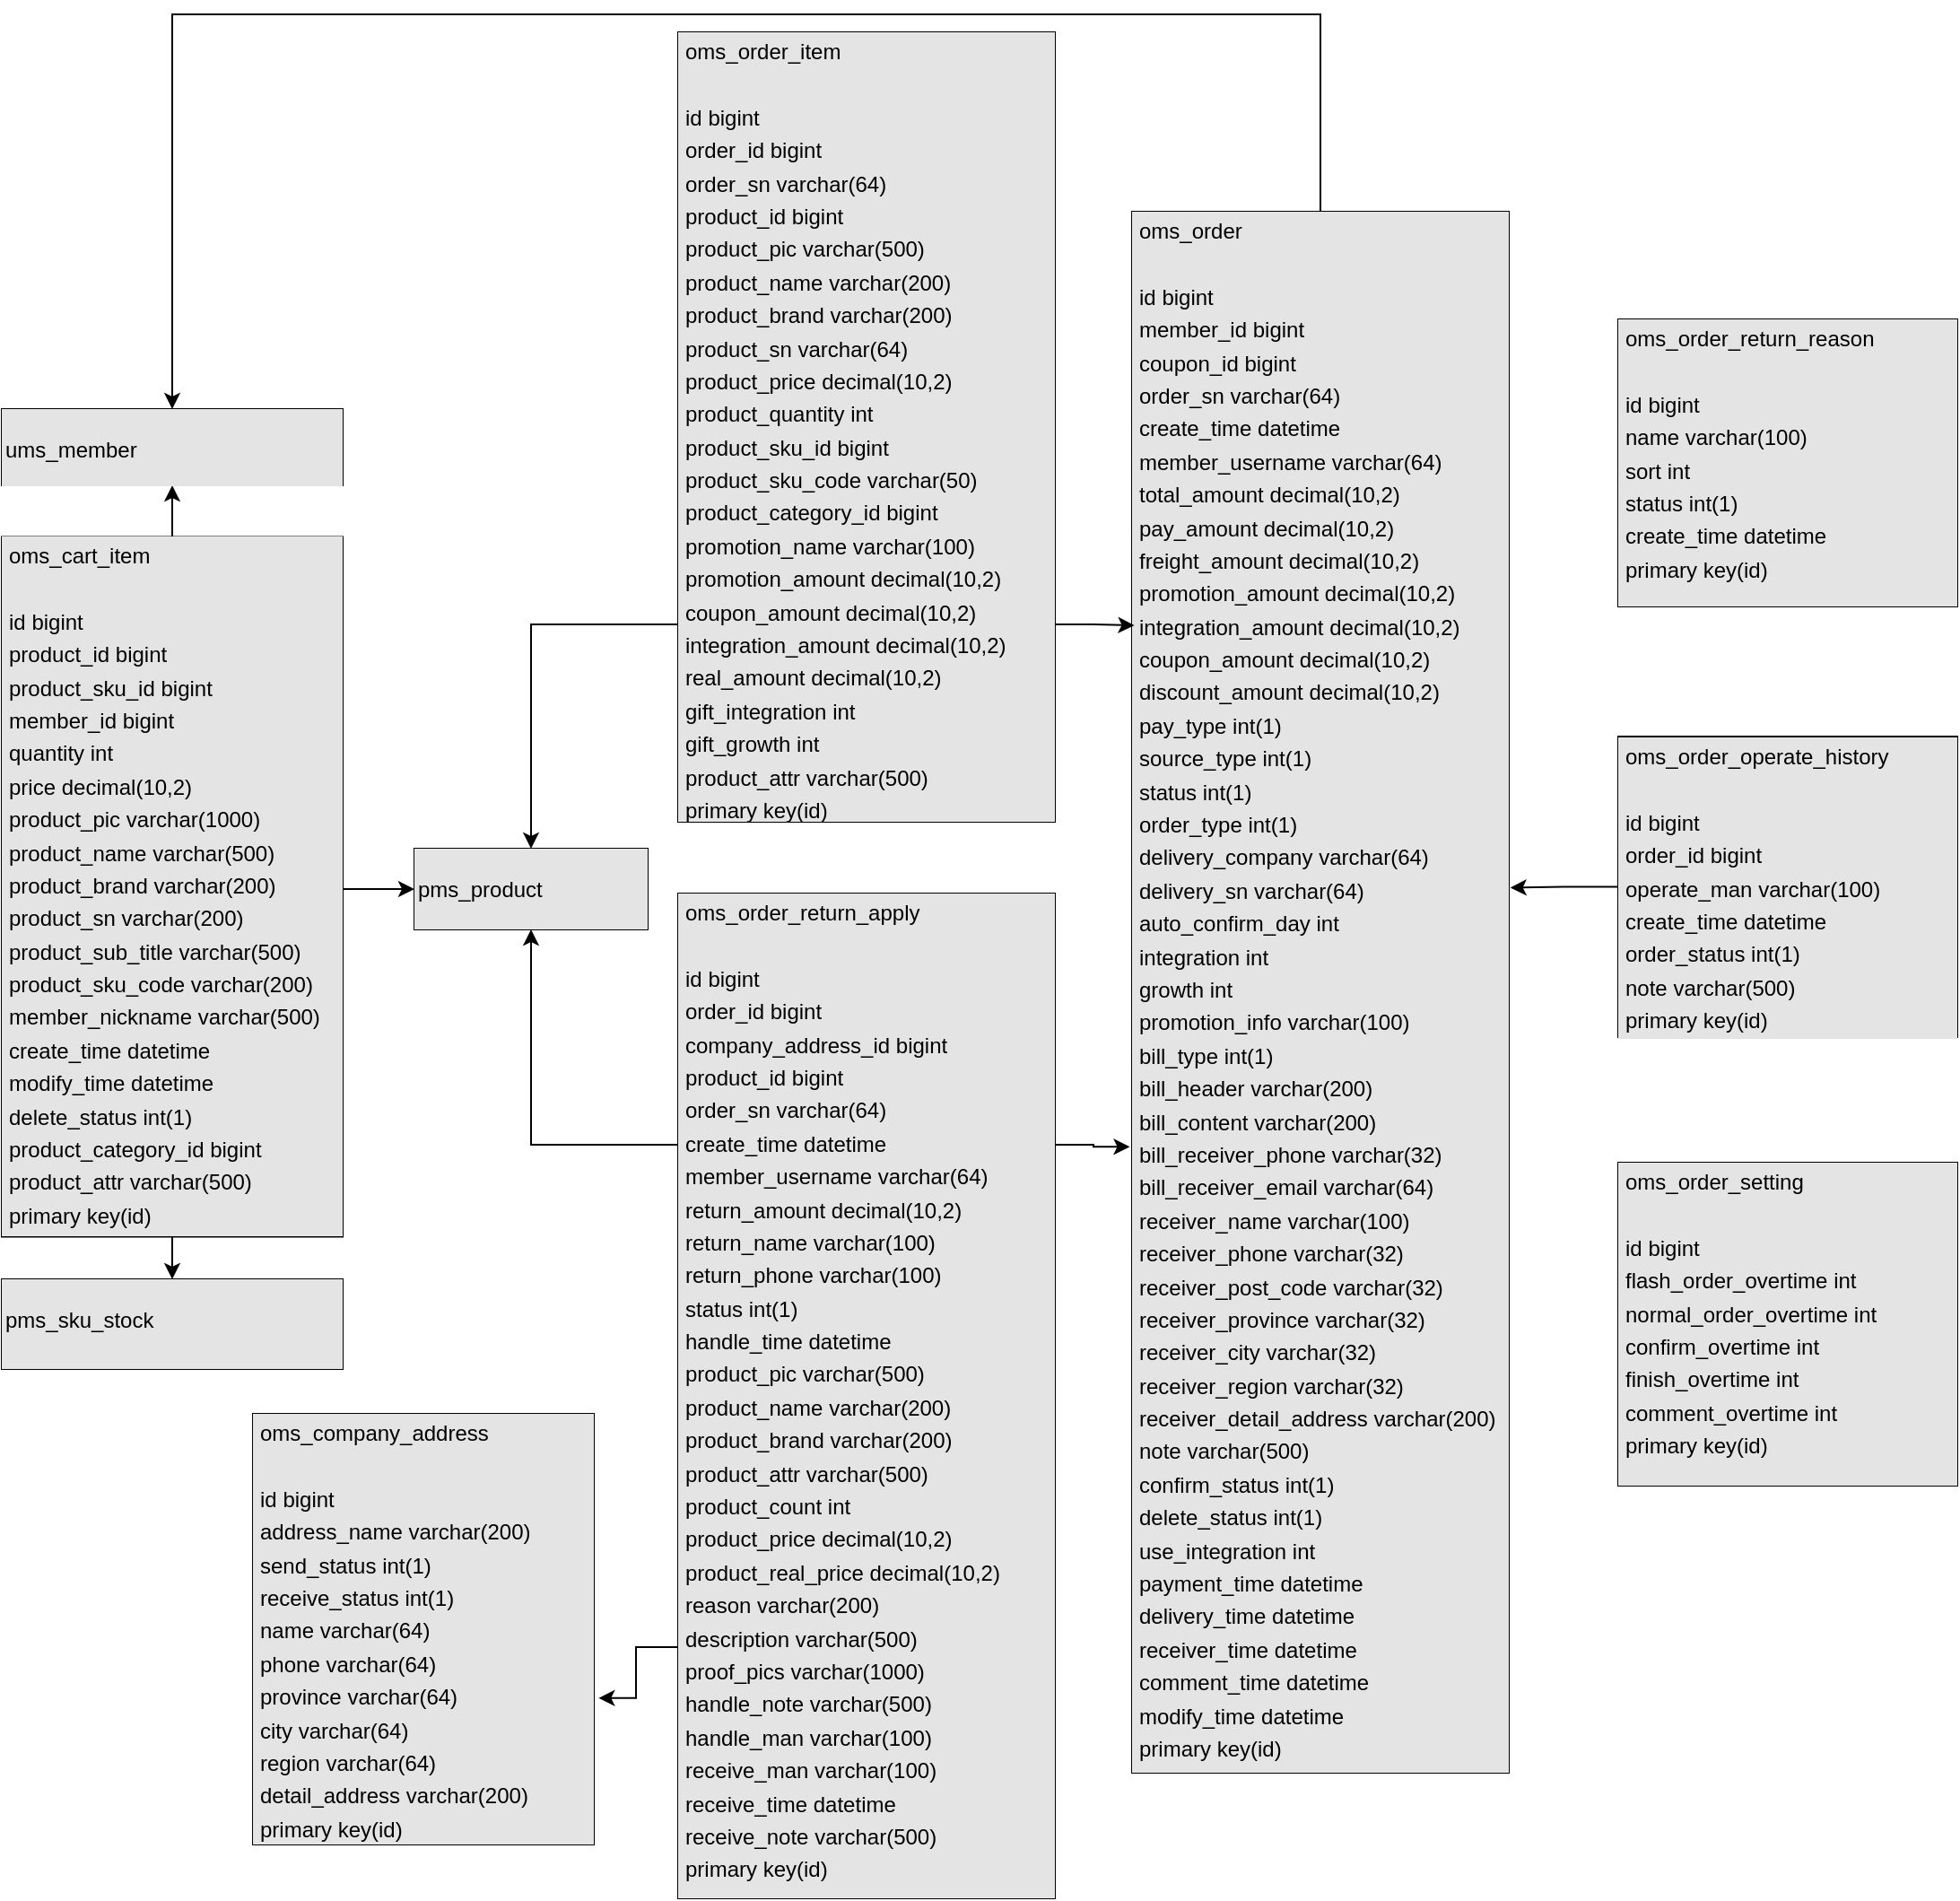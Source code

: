 <mxfile version="15.4.0" type="device"><diagram id="gaLxrTp8sJLFR4ydJL2E" name="第 1 页"><mxGraphModel dx="1463" dy="846" grid="1" gridSize="10" guides="1" tooltips="1" connect="1" arrows="1" fold="1" page="1" pageScale="1" pageWidth="827" pageHeight="1169" math="0" shadow="0"><root><mxCell id="0"/><mxCell id="1" parent="0"/><mxCell id="JPGRYX3tQ99mk7VbPJXz-5" style="edgeStyle=orthogonalEdgeStyle;rounded=0;orthogonalLoop=1;jettySize=auto;html=1;exitX=0.5;exitY=0;exitDx=0;exitDy=0;entryX=0.5;entryY=0;entryDx=0;entryDy=0;" parent="1" source="hZuwYOfsQiJnu_K6yQPc-1" target="hZuwYOfsQiJnu_K6yQPc-22" edge="1"><mxGeometry relative="1" as="geometry"><Array as="points"><mxPoint x="975" y="60"/><mxPoint x="335" y="60"/></Array></mxGeometry></mxCell><mxCell id="hZuwYOfsQiJnu_K6yQPc-1" value="&lt;div style=&quot;box-sizing: border-box ; width: 100% ; background: #e4e4e4 ; padding: 2px&quot;&gt;&lt;div style=&quot;box-sizing: border-box ; width: 100% ; padding: 2px&quot;&gt;oms_order&lt;/div&gt;&lt;div style=&quot;box-sizing: border-box ; width: 100% ; padding: 2px&quot;&gt;&lt;br&gt;&lt;/div&gt;&lt;div style=&quot;box-sizing: border-box ; width: 100% ; padding: 2px&quot;&gt;id&lt;span&gt;&#9;&#9;&#9;&lt;/span&gt;bigint&lt;/div&gt;&lt;div style=&quot;box-sizing: border-box ; width: 100% ; padding: 2px&quot;&gt;member_id&lt;span&gt;&#9;&#9;&lt;/span&gt;bigint&lt;/div&gt;&lt;div style=&quot;box-sizing: border-box ; width: 100% ; padding: 2px&quot;&gt;coupon_id&lt;span&gt;&#9;&#9;&lt;/span&gt;bigint&lt;/div&gt;&lt;div style=&quot;box-sizing: border-box ; width: 100% ; padding: 2px&quot;&gt;order_sn&lt;span&gt;&#9;&#9;&#9;&lt;/span&gt;varchar(64)&lt;/div&gt;&lt;div style=&quot;box-sizing: border-box ; width: 100% ; padding: 2px&quot;&gt;create_time&lt;span&gt;&#9;&#9;&lt;/span&gt;datetime&lt;/div&gt;&lt;div style=&quot;box-sizing: border-box ; width: 100% ; padding: 2px&quot;&gt;member_username&lt;span&gt;&#9;&#9;&lt;/span&gt;varchar(64)&lt;/div&gt;&lt;div style=&quot;box-sizing: border-box ; width: 100% ; padding: 2px&quot;&gt;total_amount&lt;span&gt;&#9;&#9;&lt;/span&gt;decimal(10,2)&lt;/div&gt;&lt;div style=&quot;box-sizing: border-box ; width: 100% ; padding: 2px&quot;&gt;pay_amount&lt;span&gt;&#9;&#9;&lt;/span&gt;decimal(10,2)&lt;/div&gt;&lt;div style=&quot;box-sizing: border-box ; width: 100% ; padding: 2px&quot;&gt;freight_amount&lt;span&gt;&#9;&#9;&lt;/span&gt;decimal(10,2)&lt;/div&gt;&lt;div style=&quot;box-sizing: border-box ; width: 100% ; padding: 2px&quot;&gt;promotion_amount&lt;span&gt;&#9;&#9;&lt;/span&gt;decimal(10,2)&lt;/div&gt;&lt;div style=&quot;box-sizing: border-box ; width: 100% ; padding: 2px&quot;&gt;integration_amount&lt;span&gt;&#9;&#9;&lt;/span&gt;decimal(10,2)&lt;/div&gt;&lt;div style=&quot;box-sizing: border-box ; width: 100% ; padding: 2px&quot;&gt;coupon_amount&lt;span&gt;&#9;&#9;&lt;/span&gt;decimal(10,2)&lt;/div&gt;&lt;div style=&quot;box-sizing: border-box ; width: 100% ; padding: 2px&quot;&gt;discount_amount&lt;span&gt;&#9;&#9;&lt;/span&gt;decimal(10,2)&lt;/div&gt;&lt;div style=&quot;box-sizing: border-box ; width: 100% ; padding: 2px&quot;&gt;pay_type&lt;span&gt;&#9;&#9;&#9;&lt;/span&gt;int(1)&lt;/div&gt;&lt;div style=&quot;box-sizing: border-box ; width: 100% ; padding: 2px&quot;&gt;source_type&lt;span&gt;&#9;&#9;&lt;/span&gt;int(1)&lt;/div&gt;&lt;div style=&quot;box-sizing: border-box ; width: 100% ; padding: 2px&quot;&gt;status&lt;span&gt;&#9;&#9;&#9;&lt;/span&gt;int(1)&lt;/div&gt;&lt;div style=&quot;box-sizing: border-box ; width: 100% ; padding: 2px&quot;&gt;order_type&lt;span&gt;&#9;&#9;&lt;/span&gt;int(1)&lt;/div&gt;&lt;div style=&quot;box-sizing: border-box ; width: 100% ; padding: 2px&quot;&gt;delivery_company&lt;span&gt;&#9;&#9;&lt;/span&gt;varchar(64)&lt;/div&gt;&lt;div style=&quot;box-sizing: border-box ; width: 100% ; padding: 2px&quot;&gt;delivery_sn&lt;span&gt;&#9;&#9;&lt;/span&gt;varchar(64)&lt;/div&gt;&lt;div style=&quot;box-sizing: border-box ; width: 100% ; padding: 2px&quot;&gt;auto_confirm_day&lt;span&gt;&#9;&#9;&lt;/span&gt;int&lt;/div&gt;&lt;div style=&quot;box-sizing: border-box ; width: 100% ; padding: 2px&quot;&gt;integration&lt;span&gt;&#9;&#9;&lt;/span&gt;int&lt;/div&gt;&lt;div style=&quot;box-sizing: border-box ; width: 100% ; padding: 2px&quot;&gt;growth&lt;span&gt;&#9;&#9;&#9;&lt;/span&gt;int&lt;/div&gt;&lt;div style=&quot;box-sizing: border-box ; width: 100% ; padding: 2px&quot;&gt;promotion_info&lt;span&gt;&#9;&#9;&lt;/span&gt;varchar(100)&lt;/div&gt;&lt;div style=&quot;box-sizing: border-box ; width: 100% ; padding: 2px&quot;&gt;bill_type&lt;span&gt;&#9;&#9;&#9;&lt;/span&gt;int(1)&lt;/div&gt;&lt;div style=&quot;box-sizing: border-box ; width: 100% ; padding: 2px&quot;&gt;bill_header&lt;span&gt;&#9;&#9;&lt;/span&gt;varchar(200)&lt;/div&gt;&lt;div style=&quot;box-sizing: border-box ; width: 100% ; padding: 2px&quot;&gt;bill_content&lt;span&gt;&#9;&#9;&lt;/span&gt;varchar(200)&lt;/div&gt;&lt;div style=&quot;box-sizing: border-box ; width: 100% ; padding: 2px&quot;&gt;bill_receiver_phone&lt;span&gt;&#9;&#9;&lt;/span&gt;varchar(32)&lt;/div&gt;&lt;div style=&quot;box-sizing: border-box ; width: 100% ; padding: 2px&quot;&gt;bill_receiver_email&lt;span&gt;&#9;&#9;&lt;/span&gt;varchar(64)&lt;/div&gt;&lt;div style=&quot;box-sizing: border-box ; width: 100% ; padding: 2px&quot;&gt;receiver_name&lt;span&gt;&#9;&#9;&lt;/span&gt;varchar(100)&lt;/div&gt;&lt;div style=&quot;box-sizing: border-box ; width: 100% ; padding: 2px&quot;&gt;receiver_phone&lt;span&gt;&#9;&#9;&lt;/span&gt;varchar(32)&lt;/div&gt;&lt;div style=&quot;box-sizing: border-box ; width: 100% ; padding: 2px&quot;&gt;receiver_post_code&lt;span&gt;&#9;&#9;&lt;/span&gt;varchar(32)&lt;/div&gt;&lt;div style=&quot;box-sizing: border-box ; width: 100% ; padding: 2px&quot;&gt;receiver_province&lt;span&gt;&#9;&#9;&lt;/span&gt;varchar(32)&lt;/div&gt;&lt;div style=&quot;box-sizing: border-box ; width: 100% ; padding: 2px&quot;&gt;receiver_city&lt;span&gt;&#9;&#9;&lt;/span&gt;varchar(32)&lt;/div&gt;&lt;div style=&quot;box-sizing: border-box ; width: 100% ; padding: 2px&quot;&gt;receiver_region&lt;span&gt;&#9;&#9;&lt;/span&gt;varchar(32)&lt;/div&gt;&lt;div style=&quot;box-sizing: border-box ; width: 100% ; padding: 2px&quot;&gt;receiver_detail_address&lt;span&gt;&#9;&lt;/span&gt;varchar(200)&lt;/div&gt;&lt;div style=&quot;box-sizing: border-box ; width: 100% ; padding: 2px&quot;&gt;note&lt;span&gt;&#9;&#9;&#9;&lt;/span&gt;varchar(500)&lt;/div&gt;&lt;div style=&quot;box-sizing: border-box ; width: 100% ; padding: 2px&quot;&gt;confirm_status&lt;span&gt;&#9;&#9;&lt;/span&gt;int(1)&lt;/div&gt;&lt;div style=&quot;box-sizing: border-box ; width: 100% ; padding: 2px&quot;&gt;delete_status&lt;span&gt;&#9;&#9;&lt;/span&gt;int(1)&lt;/div&gt;&lt;div style=&quot;box-sizing: border-box ; width: 100% ; padding: 2px&quot;&gt;use_integration&lt;span&gt;&#9;&#9;&lt;/span&gt;int&lt;/div&gt;&lt;div style=&quot;box-sizing: border-box ; width: 100% ; padding: 2px&quot;&gt;payment_time&lt;span&gt;&#9;&#9;&lt;/span&gt;datetime&lt;/div&gt;&lt;div style=&quot;box-sizing: border-box ; width: 100% ; padding: 2px&quot;&gt;delivery_time&lt;span&gt;&#9;&#9;&lt;/span&gt;datetime&lt;/div&gt;&lt;div style=&quot;box-sizing: border-box ; width: 100% ; padding: 2px&quot;&gt;receiver_time&lt;span&gt;&#9;&#9;&lt;/span&gt;datetime&lt;/div&gt;&lt;div style=&quot;box-sizing: border-box ; width: 100% ; padding: 2px&quot;&gt;comment_time&lt;span&gt;&#9;&#9;&lt;/span&gt;datetime&lt;/div&gt;&lt;div style=&quot;box-sizing: border-box ; width: 100% ; padding: 2px&quot;&gt;modify_time&lt;span&gt;&#9;&#9;&lt;/span&gt;datetime&lt;/div&gt;&lt;div style=&quot;box-sizing: border-box ; width: 100% ; padding: 2px&quot;&gt;primary key(id)&lt;/div&gt;&lt;table style=&quot;width: 100% ; font-size: 1em&quot; cellpadding=&quot;2&quot; cellspacing=&quot;0&quot;&gt;&lt;tbody&gt;&lt;tr&gt;&lt;td&gt;&lt;/td&gt;&lt;td&gt;&lt;/td&gt;&lt;/tr&gt;&lt;tr&gt;&lt;td&gt;&lt;/td&gt;&lt;td&gt;&lt;/td&gt;&lt;/tr&gt;&lt;tr&gt;&lt;td style=&quot;font-size: 1em&quot;&gt;&lt;/td&gt;&lt;/tr&gt;&lt;/tbody&gt;&lt;/table&gt;&lt;/div&gt;" style="verticalAlign=top;align=left;overflow=fill;html=1;" parent="1" vertex="1"><mxGeometry x="870" y="170" width="210" height="870" as="geometry"/></mxCell><mxCell id="hZuwYOfsQiJnu_K6yQPc-15" style="edgeStyle=orthogonalEdgeStyle;rounded=0;orthogonalLoop=1;jettySize=auto;html=1;exitX=1;exitY=0.75;exitDx=0;exitDy=0;entryX=0.006;entryY=0.265;entryDx=0;entryDy=0;entryPerimeter=0;" parent="1" source="hZuwYOfsQiJnu_K6yQPc-2" target="hZuwYOfsQiJnu_K6yQPc-1" edge="1"><mxGeometry relative="1" as="geometry"/></mxCell><mxCell id="hZuwYOfsQiJnu_K6yQPc-17" style="edgeStyle=orthogonalEdgeStyle;rounded=0;orthogonalLoop=1;jettySize=auto;html=1;exitX=0;exitY=0.75;exitDx=0;exitDy=0;" parent="1" source="hZuwYOfsQiJnu_K6yQPc-2" target="hZuwYOfsQiJnu_K6yQPc-16" edge="1"><mxGeometry relative="1" as="geometry"/></mxCell><mxCell id="hZuwYOfsQiJnu_K6yQPc-2" value="&lt;div style=&quot;box-sizing: border-box ; width: 100% ; background: #e4e4e4 ; padding: 2px&quot;&gt;&lt;div style=&quot;box-sizing: border-box ; width: 100% ; padding: 2px&quot;&gt;oms_order_item&lt;/div&gt;&lt;div style=&quot;box-sizing: border-box ; width: 100% ; padding: 2px&quot;&gt;&lt;br&gt;&lt;/div&gt;&lt;div style=&quot;box-sizing: border-box ; width: 100% ; padding: 2px&quot;&gt;id&lt;span&gt;&#9;&#9;&#9;&lt;/span&gt;bigint&lt;/div&gt;&lt;div style=&quot;box-sizing: border-box ; width: 100% ; padding: 2px&quot;&gt;order_id&lt;span&gt;&#9;&#9;&#9;&lt;/span&gt;bigint&lt;/div&gt;&lt;div style=&quot;box-sizing: border-box ; width: 100% ; padding: 2px&quot;&gt;order_sn&lt;span&gt;&#9;&#9;&#9;&lt;/span&gt;varchar(64)&lt;/div&gt;&lt;div style=&quot;box-sizing: border-box ; width: 100% ; padding: 2px&quot;&gt;product_id&lt;span&gt;&#9;&#9;&lt;/span&gt;bigint&lt;/div&gt;&lt;div style=&quot;box-sizing: border-box ; width: 100% ; padding: 2px&quot;&gt;product_pic&lt;span&gt;&#9;&#9;&lt;/span&gt;varchar(500)&lt;/div&gt;&lt;div style=&quot;box-sizing: border-box ; width: 100% ; padding: 2px&quot;&gt;product_name&lt;span&gt;&#9;&#9;&lt;/span&gt;varchar(200)&lt;/div&gt;&lt;div style=&quot;box-sizing: border-box ; width: 100% ; padding: 2px&quot;&gt;product_brand&lt;span&gt;&#9;&#9;&lt;/span&gt;varchar(200)&lt;/div&gt;&lt;div style=&quot;box-sizing: border-box ; width: 100% ; padding: 2px&quot;&gt;product_sn&lt;span&gt;&#9;&#9;&lt;/span&gt;varchar(64)&lt;/div&gt;&lt;div style=&quot;box-sizing: border-box ; width: 100% ; padding: 2px&quot;&gt;product_price&lt;span&gt;&#9;&#9;&lt;/span&gt;decimal(10,2)&lt;/div&gt;&lt;div style=&quot;box-sizing: border-box ; width: 100% ; padding: 2px&quot;&gt;product_quantity&lt;span&gt;&#9;&#9;&lt;/span&gt;int&lt;/div&gt;&lt;div style=&quot;box-sizing: border-box ; width: 100% ; padding: 2px&quot;&gt;product_sku_id&lt;span&gt;&#9;&#9;&lt;/span&gt;bigint&lt;/div&gt;&lt;div style=&quot;box-sizing: border-box ; width: 100% ; padding: 2px&quot;&gt;product_sku_code&lt;span&gt;&#9;&#9;&lt;/span&gt;varchar(50)&lt;/div&gt;&lt;div style=&quot;box-sizing: border-box ; width: 100% ; padding: 2px&quot;&gt;product_category_id&lt;span&gt;&#9;&lt;/span&gt;bigint&lt;/div&gt;&lt;div style=&quot;box-sizing: border-box ; width: 100% ; padding: 2px&quot;&gt;promotion_name&lt;span&gt;&#9;&#9;&lt;/span&gt;varchar(100)&lt;/div&gt;&lt;div style=&quot;box-sizing: border-box ; width: 100% ; padding: 2px&quot;&gt;promotion_amount&lt;span&gt;&#9;&#9;&lt;/span&gt;decimal(10,2)&lt;/div&gt;&lt;div style=&quot;box-sizing: border-box ; width: 100% ; padding: 2px&quot;&gt;coupon_amount&lt;span&gt;&#9;&#9;&lt;/span&gt;decimal(10,2)&lt;/div&gt;&lt;div style=&quot;box-sizing: border-box ; width: 100% ; padding: 2px&quot;&gt;integration_amount&lt;span&gt;&#9;&#9;&lt;/span&gt;decimal(10,2)&lt;/div&gt;&lt;div style=&quot;box-sizing: border-box ; width: 100% ; padding: 2px&quot;&gt;real_amount&lt;span&gt;&#9;&#9;&lt;/span&gt;decimal(10,2)&lt;/div&gt;&lt;div style=&quot;box-sizing: border-box ; width: 100% ; padding: 2px&quot;&gt;gift_integration&lt;span&gt;&#9;&#9;&lt;/span&gt;int&lt;/div&gt;&lt;div style=&quot;box-sizing: border-box ; width: 100% ; padding: 2px&quot;&gt;gift_growth&lt;span&gt;&#9;&#9;&lt;/span&gt;int&lt;/div&gt;&lt;div style=&quot;box-sizing: border-box ; width: 100% ; padding: 2px&quot;&gt;product_attr&lt;span&gt;&#9;&#9;&lt;/span&gt;varchar(500)&lt;/div&gt;&lt;div style=&quot;box-sizing: border-box ; width: 100% ; padding: 2px&quot;&gt;primary key(id)&lt;span&gt;&#9;&lt;/span&gt;&lt;/div&gt;&lt;table style=&quot;width: 100% ; font-size: 1em&quot; cellpadding=&quot;2&quot; cellspacing=&quot;0&quot;&gt;&lt;tbody&gt;&lt;tr&gt;&lt;td&gt;&lt;/td&gt;&lt;td&gt;&lt;/td&gt;&lt;/tr&gt;&lt;tr&gt;&lt;td&gt;&lt;/td&gt;&lt;td&gt;&lt;/td&gt;&lt;/tr&gt;&lt;tr&gt;&lt;td style=&quot;font-size: 1em&quot;&gt;&lt;/td&gt;&lt;/tr&gt;&lt;/tbody&gt;&lt;/table&gt;&lt;/div&gt;" style="verticalAlign=top;align=left;overflow=fill;html=1;" parent="1" vertex="1"><mxGeometry x="617" y="70" width="210" height="440" as="geometry"/></mxCell><mxCell id="hZuwYOfsQiJnu_K6yQPc-19" style="edgeStyle=orthogonalEdgeStyle;rounded=0;orthogonalLoop=1;jettySize=auto;html=1;exitX=0;exitY=0.5;exitDx=0;exitDy=0;entryX=1.004;entryY=0.433;entryDx=0;entryDy=0;entryPerimeter=0;" parent="1" source="hZuwYOfsQiJnu_K6yQPc-3" target="hZuwYOfsQiJnu_K6yQPc-1" edge="1"><mxGeometry relative="1" as="geometry"><mxPoint x="1110" y="548" as="targetPoint"/></mxGeometry></mxCell><mxCell id="hZuwYOfsQiJnu_K6yQPc-3" value="&lt;div style=&quot;box-sizing: border-box ; width: 100% ; background: #e4e4e4 ; padding: 2px&quot;&gt;&lt;div style=&quot;box-sizing: border-box ; width: 100% ; padding: 2px&quot;&gt;oms_order_operate_history&lt;/div&gt;&lt;div style=&quot;box-sizing: border-box ; width: 100% ; padding: 2px&quot;&gt;&lt;br&gt;&lt;/div&gt;&lt;div style=&quot;box-sizing: border-box ; width: 100% ; padding: 2px&quot;&gt;id&lt;span&gt;&#9;&#9;&#9;&lt;/span&gt;bigint&lt;/div&gt;&lt;div style=&quot;box-sizing: border-box ; width: 100% ; padding: 2px&quot;&gt;order_id&lt;span&gt;&#9;&#9;&#9;&lt;/span&gt;bigint&lt;/div&gt;&lt;div style=&quot;box-sizing: border-box ; width: 100% ; padding: 2px&quot;&gt;operate_man&lt;span&gt;&#9;&#9;&lt;/span&gt;varchar(100)&lt;/div&gt;&lt;div style=&quot;box-sizing: border-box ; width: 100% ; padding: 2px&quot;&gt;create_time&lt;span&gt;&#9;&#9;&lt;/span&gt;datetime&lt;/div&gt;&lt;div style=&quot;box-sizing: border-box ; width: 100% ; padding: 2px&quot;&gt;order_status&lt;span&gt;&#9;&#9;&lt;/span&gt;int(1)&lt;/div&gt;&lt;div style=&quot;box-sizing: border-box ; width: 100% ; padding: 2px&quot;&gt;note&lt;span&gt;&#9;&#9;&#9;&lt;/span&gt;varchar(500)&lt;/div&gt;&lt;div style=&quot;box-sizing: border-box ; width: 100% ; padding: 2px&quot;&gt;primary key(id)&lt;/div&gt;&lt;table style=&quot;width: 100% ; font-size: 1em&quot; cellpadding=&quot;2&quot; cellspacing=&quot;0&quot;&gt;&lt;tbody&gt;&lt;tr&gt;&lt;td&gt;&lt;/td&gt;&lt;td&gt;&lt;/td&gt;&lt;/tr&gt;&lt;tr&gt;&lt;td&gt;&lt;/td&gt;&lt;td&gt;&lt;/td&gt;&lt;/tr&gt;&lt;tr&gt;&lt;td style=&quot;font-size: 1em&quot;&gt;&lt;/td&gt;&lt;/tr&gt;&lt;/tbody&gt;&lt;/table&gt;&lt;/div&gt;" style="verticalAlign=top;align=left;overflow=fill;html=1;" parent="1" vertex="1"><mxGeometry x="1141" y="462.5" width="189" height="167.5" as="geometry"/></mxCell><mxCell id="hZuwYOfsQiJnu_K6yQPc-4" value="&lt;div style=&quot;box-sizing: border-box ; width: 100% ; background: #e4e4e4 ; padding: 2px&quot;&gt;&lt;div style=&quot;box-sizing: border-box ; width: 100% ; padding: 2px&quot;&gt;oms_order_setting&lt;/div&gt;&lt;div style=&quot;box-sizing: border-box ; width: 100% ; padding: 2px&quot;&gt;&lt;br&gt;&lt;/div&gt;&lt;div style=&quot;box-sizing: border-box ; width: 100% ; padding: 2px&quot;&gt;id&lt;span&gt;&#9;&#9;&#9;&lt;/span&gt;bigint&lt;/div&gt;&lt;div style=&quot;box-sizing: border-box ; width: 100% ; padding: 2px&quot;&gt;flash_order_overtime&lt;span&gt;&#9;&lt;/span&gt;int&lt;/div&gt;&lt;div style=&quot;box-sizing: border-box ; width: 100% ; padding: 2px&quot;&gt;normal_order_overtime&lt;span&gt;&#9;&lt;/span&gt;int&lt;/div&gt;&lt;div style=&quot;box-sizing: border-box ; width: 100% ; padding: 2px&quot;&gt;confirm_overtime&lt;span&gt;&#9;&#9;&lt;/span&gt;int&lt;/div&gt;&lt;div style=&quot;box-sizing: border-box ; width: 100% ; padding: 2px&quot;&gt;finish_overtime&lt;span&gt;&#9;&#9;&lt;/span&gt;int&lt;/div&gt;&lt;div style=&quot;box-sizing: border-box ; width: 100% ; padding: 2px&quot;&gt;comment_overtime&lt;span&gt;&#9;&#9;&lt;/span&gt;int&lt;/div&gt;&lt;div style=&quot;box-sizing: border-box ; width: 100% ; padding: 2px&quot;&gt;primary key(id)&lt;/div&gt;&lt;table style=&quot;width: 100% ; font-size: 1em&quot; cellpadding=&quot;2&quot; cellspacing=&quot;0&quot;&gt;&lt;tbody&gt;&lt;tr&gt;&lt;td&gt;&lt;/td&gt;&lt;td&gt;&lt;/td&gt;&lt;/tr&gt;&lt;tr&gt;&lt;td&gt;&lt;/td&gt;&lt;td&gt;&lt;/td&gt;&lt;/tr&gt;&lt;tr&gt;&lt;td style=&quot;font-size: 1em&quot;&gt;&lt;/td&gt;&lt;/tr&gt;&lt;/tbody&gt;&lt;/table&gt;&lt;/div&gt;" style="verticalAlign=top;align=left;overflow=fill;html=1;" parent="1" vertex="1"><mxGeometry x="1141" y="700" width="189" height="180" as="geometry"/></mxCell><mxCell id="hZuwYOfsQiJnu_K6yQPc-29" style="edgeStyle=orthogonalEdgeStyle;rounded=0;orthogonalLoop=1;jettySize=auto;html=1;exitX=1;exitY=0.5;exitDx=0;exitDy=0;entryX=0;entryY=0.5;entryDx=0;entryDy=0;" parent="1" source="hZuwYOfsQiJnu_K6yQPc-5" target="hZuwYOfsQiJnu_K6yQPc-16" edge="1"><mxGeometry relative="1" as="geometry"><Array as="points"><mxPoint x="430" y="548"/></Array></mxGeometry></mxCell><mxCell id="JPGRYX3tQ99mk7VbPJXz-2" style="edgeStyle=orthogonalEdgeStyle;rounded=0;orthogonalLoop=1;jettySize=auto;html=1;exitX=0.5;exitY=0;exitDx=0;exitDy=0;entryX=0.5;entryY=1;entryDx=0;entryDy=0;" parent="1" source="hZuwYOfsQiJnu_K6yQPc-5" target="hZuwYOfsQiJnu_K6yQPc-22" edge="1"><mxGeometry relative="1" as="geometry"/></mxCell><mxCell id="JPGRYX3tQ99mk7VbPJXz-3" style="edgeStyle=orthogonalEdgeStyle;rounded=0;orthogonalLoop=1;jettySize=auto;html=1;exitX=0.5;exitY=1;exitDx=0;exitDy=0;entryX=0.5;entryY=0;entryDx=0;entryDy=0;" parent="1" source="hZuwYOfsQiJnu_K6yQPc-5" target="hZuwYOfsQiJnu_K6yQPc-23" edge="1"><mxGeometry relative="1" as="geometry"/></mxCell><mxCell id="hZuwYOfsQiJnu_K6yQPc-5" value="&lt;div style=&quot;box-sizing: border-box ; width: 100% ; background: #e4e4e4 ; padding: 2px&quot;&gt;&lt;div style=&quot;box-sizing: border-box ; width: 100% ; padding: 2px&quot;&gt;oms_cart_item&lt;/div&gt;&lt;div style=&quot;box-sizing: border-box ; width: 100% ; padding: 2px&quot;&gt;&lt;br&gt;&lt;/div&gt;&lt;div style=&quot;box-sizing: border-box ; width: 100% ; padding: 2px&quot;&gt;id&lt;span&gt;&#9;&#9;&#9;&lt;/span&gt;bigint&lt;/div&gt;&lt;div style=&quot;box-sizing: border-box ; width: 100% ; padding: 2px&quot;&gt;product_id&lt;span&gt;&#9;&#9;&lt;/span&gt;bigint&lt;/div&gt;&lt;div style=&quot;box-sizing: border-box ; width: 100% ; padding: 2px&quot;&gt;product_sku_id&lt;span&gt;&#9;&#9;&lt;/span&gt;bigint&lt;/div&gt;&lt;div style=&quot;box-sizing: border-box ; width: 100% ; padding: 2px&quot;&gt;member_id&lt;span&gt;&#9;&#9;&lt;/span&gt;bigint&lt;/div&gt;&lt;div style=&quot;box-sizing: border-box ; width: 100% ; padding: 2px&quot;&gt;quantity&lt;span&gt;&#9;&#9;&#9;&lt;/span&gt;int&lt;/div&gt;&lt;div style=&quot;box-sizing: border-box ; width: 100% ; padding: 2px&quot;&gt;price&lt;span&gt;&#9;&#9;&#9;&lt;/span&gt;decimal(10,2)&lt;/div&gt;&lt;div style=&quot;box-sizing: border-box ; width: 100% ; padding: 2px&quot;&gt;product_pic&lt;span&gt;&#9;&#9;&lt;/span&gt;varchar(1000)&lt;/div&gt;&lt;div style=&quot;box-sizing: border-box ; width: 100% ; padding: 2px&quot;&gt;product_name&lt;span&gt;&#9;&#9;&lt;/span&gt;varchar(500)&lt;/div&gt;&lt;div style=&quot;box-sizing: border-box ; width: 100% ; padding: 2px&quot;&gt;product_brand&lt;span&gt;&#9;&#9;&lt;/span&gt;varchar(200)&lt;/div&gt;&lt;div style=&quot;box-sizing: border-box ; width: 100% ; padding: 2px&quot;&gt;product_sn&lt;span&gt;&#9;&#9;&lt;/span&gt;varchar(200)&lt;/div&gt;&lt;div style=&quot;box-sizing: border-box ; width: 100% ; padding: 2px&quot;&gt;product_sub_title&lt;span&gt;&#9;&#9;&lt;/span&gt;varchar(500)&lt;/div&gt;&lt;div style=&quot;box-sizing: border-box ; width: 100% ; padding: 2px&quot;&gt;product_sku_code&lt;span&gt;&#9;&#9;&lt;/span&gt;varchar(200)&lt;/div&gt;&lt;div style=&quot;box-sizing: border-box ; width: 100% ; padding: 2px&quot;&gt;member_nickname&lt;span&gt;&#9;&#9;&lt;/span&gt;varchar(500)&lt;/div&gt;&lt;div style=&quot;box-sizing: border-box ; width: 100% ; padding: 2px&quot;&gt;create_time&lt;span&gt;&#9;&#9;&lt;/span&gt;datetime&lt;/div&gt;&lt;div style=&quot;box-sizing: border-box ; width: 100% ; padding: 2px&quot;&gt;modify_time&lt;span&gt;&#9;&#9;&lt;/span&gt;datetime&lt;/div&gt;&lt;div style=&quot;box-sizing: border-box ; width: 100% ; padding: 2px&quot;&gt;delete_status&lt;span&gt;&#9;&#9;&lt;/span&gt;int(1)&lt;/div&gt;&lt;div style=&quot;box-sizing: border-box ; width: 100% ; padding: 2px&quot;&gt;product_category_id&lt;span&gt;&#9;&lt;/span&gt;bigint&lt;/div&gt;&lt;div style=&quot;box-sizing: border-box ; width: 100% ; padding: 2px&quot;&gt;product_attr&lt;span&gt;&#9;&#9;&lt;/span&gt;varchar(500)&lt;/div&gt;&lt;div style=&quot;box-sizing: border-box ; width: 100% ; padding: 2px&quot;&gt;primary key(id)&lt;span&gt;&#9;&lt;/span&gt;&lt;/div&gt;&lt;div&gt;&lt;br&gt;&lt;/div&gt;&lt;table style=&quot;width: 100% ; font-size: 1em&quot; cellpadding=&quot;2&quot; cellspacing=&quot;0&quot;&gt;&lt;tbody&gt;&lt;tr&gt;&lt;td&gt;&lt;/td&gt;&lt;td&gt;&lt;/td&gt;&lt;/tr&gt;&lt;tr&gt;&lt;td&gt;&lt;/td&gt;&lt;td&gt;&lt;/td&gt;&lt;/tr&gt;&lt;tr&gt;&lt;td style=&quot;font-size: 1em&quot;&gt;&lt;/td&gt;&lt;/tr&gt;&lt;/tbody&gt;&lt;/table&gt;&lt;/div&gt;" style="verticalAlign=top;align=left;overflow=fill;html=1;" parent="1" vertex="1"><mxGeometry x="240" y="351.25" width="190" height="390" as="geometry"/></mxCell><mxCell id="hZuwYOfsQiJnu_K6yQPc-10" style="edgeStyle=orthogonalEdgeStyle;rounded=0;orthogonalLoop=1;jettySize=auto;html=1;exitX=1;exitY=0.25;exitDx=0;exitDy=0;entryX=-0.006;entryY=0.599;entryDx=0;entryDy=0;entryPerimeter=0;" parent="1" source="hZuwYOfsQiJnu_K6yQPc-6" target="hZuwYOfsQiJnu_K6yQPc-1" edge="1"><mxGeometry relative="1" as="geometry"/></mxCell><mxCell id="hZuwYOfsQiJnu_K6yQPc-13" style="edgeStyle=orthogonalEdgeStyle;rounded=0;orthogonalLoop=1;jettySize=auto;html=1;exitX=0;exitY=0.75;exitDx=0;exitDy=0;entryX=1.014;entryY=0.66;entryDx=0;entryDy=0;entryPerimeter=0;" parent="1" source="hZuwYOfsQiJnu_K6yQPc-6" target="hZuwYOfsQiJnu_K6yQPc-7" edge="1"><mxGeometry relative="1" as="geometry"/></mxCell><mxCell id="hZuwYOfsQiJnu_K6yQPc-18" style="edgeStyle=orthogonalEdgeStyle;rounded=0;orthogonalLoop=1;jettySize=auto;html=1;exitX=0;exitY=0.25;exitDx=0;exitDy=0;entryX=0.5;entryY=1;entryDx=0;entryDy=0;" parent="1" source="hZuwYOfsQiJnu_K6yQPc-6" target="hZuwYOfsQiJnu_K6yQPc-16" edge="1"><mxGeometry relative="1" as="geometry"/></mxCell><mxCell id="hZuwYOfsQiJnu_K6yQPc-6" value="&lt;div style=&quot;box-sizing: border-box ; width: 100% ; background: #e4e4e4 ; padding: 2px&quot;&gt;&lt;div style=&quot;box-sizing: border-box ; width: 100% ; padding: 2px&quot;&gt;oms_order_return_apply&lt;/div&gt;&lt;div style=&quot;box-sizing: border-box ; width: 100% ; padding: 2px&quot;&gt;&lt;br&gt;&lt;/div&gt;&lt;div style=&quot;box-sizing: border-box ; width: 100% ; padding: 2px&quot;&gt;id&lt;span&gt;&#9;&#9;&#9;&lt;/span&gt;bigint&lt;/div&gt;&lt;div style=&quot;box-sizing: border-box ; width: 100% ; padding: 2px&quot;&gt;order_id&lt;span&gt;&#9;&#9;&#9;&lt;/span&gt;bigint&lt;/div&gt;&lt;div style=&quot;box-sizing: border-box ; width: 100% ; padding: 2px&quot;&gt;company_address_id&lt;span&gt;&#9;&lt;/span&gt;bigint&lt;/div&gt;&lt;div style=&quot;box-sizing: border-box ; width: 100% ; padding: 2px&quot;&gt;product_id&lt;span&gt;&#9;&#9;&lt;/span&gt;bigint&lt;/div&gt;&lt;div style=&quot;box-sizing: border-box ; width: 100% ; padding: 2px&quot;&gt;order_sn&lt;span&gt;&#9;&#9;&#9;&lt;/span&gt;varchar(64)&lt;/div&gt;&lt;div style=&quot;box-sizing: border-box ; width: 100% ; padding: 2px&quot;&gt;create_time&lt;span&gt;&#9;&#9;&lt;/span&gt;datetime&lt;/div&gt;&lt;div style=&quot;box-sizing: border-box ; width: 100% ; padding: 2px&quot;&gt;member_username&lt;span&gt;&#9;&#9;&lt;/span&gt;varchar(64)&lt;/div&gt;&lt;div style=&quot;box-sizing: border-box ; width: 100% ; padding: 2px&quot;&gt;return_amount&lt;span&gt;&#9;&#9;&lt;/span&gt;decimal(10,2)&lt;/div&gt;&lt;div style=&quot;box-sizing: border-box ; width: 100% ; padding: 2px&quot;&gt;return_name&lt;span&gt;&#9;&#9;&lt;/span&gt;varchar(100)&lt;/div&gt;&lt;div style=&quot;box-sizing: border-box ; width: 100% ; padding: 2px&quot;&gt;return_phone&lt;span&gt;&#9;&#9;&lt;/span&gt;varchar(100)&lt;/div&gt;&lt;div style=&quot;box-sizing: border-box ; width: 100% ; padding: 2px&quot;&gt;status&lt;span&gt;&#9;&#9;&#9;&lt;/span&gt;int(1)&lt;/div&gt;&lt;div style=&quot;box-sizing: border-box ; width: 100% ; padding: 2px&quot;&gt;handle_time&lt;span&gt;&#9;&#9;&lt;/span&gt;datetime&lt;/div&gt;&lt;div style=&quot;box-sizing: border-box ; width: 100% ; padding: 2px&quot;&gt;product_pic&lt;span&gt;&#9;&#9;&lt;/span&gt;varchar(500)&lt;/div&gt;&lt;div style=&quot;box-sizing: border-box ; width: 100% ; padding: 2px&quot;&gt;product_name&lt;span&gt;&#9;&#9;&lt;/span&gt;varchar(200)&lt;/div&gt;&lt;div style=&quot;box-sizing: border-box ; width: 100% ; padding: 2px&quot;&gt;product_brand&lt;span&gt;&#9;&#9;&lt;/span&gt;varchar(200)&lt;/div&gt;&lt;div style=&quot;box-sizing: border-box ; width: 100% ; padding: 2px&quot;&gt;product_attr&lt;span&gt;&#9;&#9;&lt;/span&gt;varchar(500)&lt;/div&gt;&lt;div style=&quot;box-sizing: border-box ; width: 100% ; padding: 2px&quot;&gt;product_count&lt;span&gt;&#9;&#9;&lt;/span&gt;int&lt;/div&gt;&lt;div style=&quot;box-sizing: border-box ; width: 100% ; padding: 2px&quot;&gt;product_price&lt;span&gt;&#9;&#9;&lt;/span&gt;decimal(10,2)&lt;/div&gt;&lt;div style=&quot;box-sizing: border-box ; width: 100% ; padding: 2px&quot;&gt;product_real_price&lt;span&gt;&#9;&#9;&lt;/span&gt;decimal(10,2)&lt;/div&gt;&lt;div style=&quot;box-sizing: border-box ; width: 100% ; padding: 2px&quot;&gt;reason&lt;span&gt;&#9;&#9;&#9;&lt;/span&gt;varchar(200)&lt;/div&gt;&lt;div style=&quot;box-sizing: border-box ; width: 100% ; padding: 2px&quot;&gt;description&lt;span&gt;&#9;&#9;&lt;/span&gt;varchar(500)&lt;/div&gt;&lt;div style=&quot;box-sizing: border-box ; width: 100% ; padding: 2px&quot;&gt;proof_pics&lt;span&gt;&#9;&#9;&lt;/span&gt;varchar(1000)&lt;/div&gt;&lt;div style=&quot;box-sizing: border-box ; width: 100% ; padding: 2px&quot;&gt;handle_note&lt;span&gt;&#9;&#9;&lt;/span&gt;varchar(500)&lt;/div&gt;&lt;div style=&quot;box-sizing: border-box ; width: 100% ; padding: 2px&quot;&gt;handle_man&lt;span&gt;&#9;&#9;&lt;/span&gt;varchar(100)&lt;/div&gt;&lt;div style=&quot;box-sizing: border-box ; width: 100% ; padding: 2px&quot;&gt;receive_man&lt;span&gt;&#9;&#9;&lt;/span&gt;varchar(100)&lt;/div&gt;&lt;div style=&quot;box-sizing: border-box ; width: 100% ; padding: 2px&quot;&gt;receive_time&lt;span&gt;&#9;&#9;&lt;/span&gt;datetime&lt;/div&gt;&lt;div style=&quot;box-sizing: border-box ; width: 100% ; padding: 2px&quot;&gt;receive_note&lt;span&gt;&#9;&#9;&lt;/span&gt;varchar(500)&lt;/div&gt;&lt;div style=&quot;box-sizing: border-box ; width: 100% ; padding: 2px&quot;&gt;primary key(id)&lt;/div&gt;&lt;div&gt;&lt;br&gt;&lt;/div&gt;&lt;table style=&quot;width: 100% ; font-size: 1em&quot; cellpadding=&quot;2&quot; cellspacing=&quot;0&quot;&gt;&lt;tbody&gt;&lt;tr&gt;&lt;td&gt;&lt;/td&gt;&lt;td&gt;&lt;/td&gt;&lt;/tr&gt;&lt;tr&gt;&lt;td&gt;&lt;/td&gt;&lt;td&gt;&lt;/td&gt;&lt;/tr&gt;&lt;tr&gt;&lt;td style=&quot;font-size: 1em&quot;&gt;&lt;/td&gt;&lt;/tr&gt;&lt;/tbody&gt;&lt;/table&gt;&lt;/div&gt;" style="verticalAlign=top;align=left;overflow=fill;html=1;" parent="1" vertex="1"><mxGeometry x="617" y="550" width="210" height="560" as="geometry"/></mxCell><mxCell id="hZuwYOfsQiJnu_K6yQPc-7" value="&lt;div style=&quot;box-sizing: border-box ; width: 100% ; background: #e4e4e4 ; padding: 2px&quot;&gt;&lt;div style=&quot;box-sizing: border-box ; width: 100% ; padding: 2px&quot;&gt;oms_company_address&lt;/div&gt;&lt;div style=&quot;box-sizing: border-box ; width: 100% ; padding: 2px&quot;&gt;&lt;br&gt;&lt;/div&gt;&lt;div style=&quot;box-sizing: border-box ; width: 100% ; padding: 2px&quot;&gt;id&lt;span&gt;&#9;&#9;&#9;&lt;/span&gt;bigint&lt;span&gt;&#9;&lt;/span&gt;&lt;/div&gt;&lt;div style=&quot;box-sizing: border-box ; width: 100% ; padding: 2px&quot;&gt;address_name&lt;span&gt;&#9;&#9;&lt;/span&gt;varchar(200)&lt;/div&gt;&lt;div style=&quot;box-sizing: border-box ; width: 100% ; padding: 2px&quot;&gt;send_status&lt;span&gt;&#9;&#9;&lt;/span&gt;int(1)&lt;/div&gt;&lt;div style=&quot;box-sizing: border-box ; width: 100% ; padding: 2px&quot;&gt;receive_status&lt;span&gt;&#9;&#9;&lt;/span&gt;int(1)&lt;/div&gt;&lt;div style=&quot;box-sizing: border-box ; width: 100% ; padding: 2px&quot;&gt;name&lt;span&gt;&#9;&#9;&#9;&lt;/span&gt;varchar(64)&lt;/div&gt;&lt;div style=&quot;box-sizing: border-box ; width: 100% ; padding: 2px&quot;&gt;phone&lt;span&gt;&#9;&#9;&#9;&lt;/span&gt;varchar(64)&lt;/div&gt;&lt;div style=&quot;box-sizing: border-box ; width: 100% ; padding: 2px&quot;&gt;province&lt;span&gt;&#9;&#9;&#9;&lt;/span&gt;varchar(64)&lt;/div&gt;&lt;div style=&quot;box-sizing: border-box ; width: 100% ; padding: 2px&quot;&gt;city&lt;span&gt;&#9;&#9;&#9;&lt;/span&gt;varchar(64)&lt;/div&gt;&lt;div style=&quot;box-sizing: border-box ; width: 100% ; padding: 2px&quot;&gt;region&lt;span&gt;&#9;&#9;&#9;&lt;/span&gt;varchar(64)&lt;/div&gt;&lt;div style=&quot;box-sizing: border-box ; width: 100% ; padding: 2px&quot;&gt;detail_address&lt;span&gt;&#9;&#9;&lt;/span&gt;varchar(200)&lt;/div&gt;&lt;div style=&quot;box-sizing: border-box ; width: 100% ; padding: 2px&quot;&gt;primary key(id)&lt;/div&gt;&lt;table style=&quot;width: 100% ; font-size: 1em&quot; cellpadding=&quot;2&quot; cellspacing=&quot;0&quot;&gt;&lt;tbody&gt;&lt;tr&gt;&lt;td&gt;&lt;/td&gt;&lt;td&gt;&lt;/td&gt;&lt;/tr&gt;&lt;tr&gt;&lt;td&gt;&lt;/td&gt;&lt;td&gt;&lt;/td&gt;&lt;/tr&gt;&lt;tr&gt;&lt;td style=&quot;font-size: 1em&quot;&gt;&lt;/td&gt;&lt;/tr&gt;&lt;/tbody&gt;&lt;/table&gt;&lt;/div&gt;" style="verticalAlign=top;align=left;overflow=fill;html=1;" parent="1" vertex="1"><mxGeometry x="380" y="840" width="190" height="240" as="geometry"/></mxCell><mxCell id="hZuwYOfsQiJnu_K6yQPc-8" value="&lt;div style=&quot;box-sizing: border-box ; width: 100% ; background: #e4e4e4 ; padding: 2px&quot;&gt;&lt;div style=&quot;box-sizing: border-box ; width: 100% ; padding: 2px&quot;&gt;oms_order_return_reason&lt;/div&gt;&lt;div style=&quot;box-sizing: border-box ; width: 100% ; padding: 2px&quot;&gt;&lt;br&gt;&lt;/div&gt;&lt;div style=&quot;box-sizing: border-box ; width: 100% ; padding: 2px&quot;&gt;id&lt;span&gt;&#9;&#9;&#9;&lt;/span&gt;bigint&lt;/div&gt;&lt;div style=&quot;box-sizing: border-box ; width: 100% ; padding: 2px&quot;&gt;name&lt;span&gt;&#9;&#9;&#9;&lt;/span&gt;varchar(100)&lt;/div&gt;&lt;div style=&quot;box-sizing: border-box ; width: 100% ; padding: 2px&quot;&gt;sort&lt;span&gt;&#9;&#9;&#9;&lt;/span&gt;int&lt;/div&gt;&lt;div style=&quot;box-sizing: border-box ; width: 100% ; padding: 2px&quot;&gt;status&lt;span&gt;&#9;&#9;&#9;&lt;/span&gt;int(1)&lt;/div&gt;&lt;div style=&quot;box-sizing: border-box ; width: 100% ; padding: 2px&quot;&gt;create_time&lt;span&gt;&#9;&#9;&lt;/span&gt;datetime&lt;/div&gt;&lt;div style=&quot;box-sizing: border-box ; width: 100% ; padding: 2px&quot;&gt;primary key(id)&lt;/div&gt;&lt;table style=&quot;width: 100% ; font-size: 1em&quot; cellpadding=&quot;2&quot; cellspacing=&quot;0&quot;&gt;&lt;tbody&gt;&lt;tr&gt;&lt;td&gt;&lt;/td&gt;&lt;td&gt;&lt;/td&gt;&lt;/tr&gt;&lt;tr&gt;&lt;td&gt;&lt;/td&gt;&lt;td&gt;&lt;/td&gt;&lt;/tr&gt;&lt;tr&gt;&lt;td style=&quot;font-size: 1em&quot;&gt;&lt;/td&gt;&lt;/tr&gt;&lt;/tbody&gt;&lt;/table&gt;&lt;/div&gt;" style="verticalAlign=top;align=left;overflow=fill;html=1;" parent="1" vertex="1"><mxGeometry x="1141" y="230" width="189" height="160" as="geometry"/></mxCell><mxCell id="hZuwYOfsQiJnu_K6yQPc-16" value="&lt;div style=&quot;box-sizing: border-box ; width: 100% ; background: #e4e4e4 ; padding: 2px&quot;&gt;&lt;br&gt;pms_product&lt;/div&gt;&lt;div style=&quot;box-sizing: border-box ; width: 100% ; background: #e4e4e4 ; padding: 2px&quot;&gt;&lt;table style=&quot;width: 100% ; font-size: 1em&quot; cellpadding=&quot;2&quot; cellspacing=&quot;0&quot;&gt;&lt;tbody&gt;&lt;tr&gt;&lt;td&gt;&lt;/td&gt;&lt;td&gt;&lt;/td&gt;&lt;/tr&gt;&lt;tr&gt;&lt;td&gt;&lt;/td&gt;&lt;td&gt;&lt;/td&gt;&lt;/tr&gt;&lt;tr&gt;&lt;td style=&quot;font-size: 1em&quot;&gt;&lt;/td&gt;&lt;/tr&gt;&lt;/tbody&gt;&lt;/table&gt;&lt;/div&gt;" style="verticalAlign=top;align=left;overflow=fill;html=1;" parent="1" vertex="1"><mxGeometry x="470" y="525" width="130" height="45" as="geometry"/></mxCell><mxCell id="hZuwYOfsQiJnu_K6yQPc-22" value="&lt;div style=&quot;box-sizing: border-box ; width: 100% ; background: #e4e4e4 ; padding: 2px&quot;&gt;&lt;br&gt;ums_member&lt;table style=&quot;width: 100% ; font-size: 1em&quot; cellpadding=&quot;2&quot; cellspacing=&quot;0&quot;&gt;&lt;tbody&gt;&lt;tr&gt;&lt;td&gt;&lt;/td&gt;&lt;td&gt;&lt;/td&gt;&lt;/tr&gt;&lt;tr&gt;&lt;td&gt;&lt;/td&gt;&lt;td&gt;&lt;/td&gt;&lt;/tr&gt;&lt;tr&gt;&lt;td style=&quot;font-size: 1em&quot;&gt;&lt;/td&gt;&lt;/tr&gt;&lt;/tbody&gt;&lt;/table&gt;&lt;/div&gt;" style="verticalAlign=top;align=left;overflow=fill;html=1;" parent="1" vertex="1"><mxGeometry x="240" y="280" width="190" height="42.5" as="geometry"/></mxCell><mxCell id="hZuwYOfsQiJnu_K6yQPc-23" value="&lt;div style=&quot;box-sizing: border-box ; width: 100% ; background: #e4e4e4 ; padding: 2px&quot;&gt;&lt;br&gt;pms_sku_stock&lt;/div&gt;&lt;div style=&quot;box-sizing: border-box ; width: 100% ; background: #e4e4e4 ; padding: 2px&quot;&gt;&lt;br&gt;&lt;table style=&quot;width: 100% ; font-size: 1em&quot; cellpadding=&quot;2&quot; cellspacing=&quot;0&quot;&gt;&lt;tbody&gt;&lt;tr&gt;&lt;td&gt;&lt;/td&gt;&lt;td&gt;&lt;/td&gt;&lt;/tr&gt;&lt;tr&gt;&lt;td&gt;&lt;/td&gt;&lt;td&gt;&lt;/td&gt;&lt;/tr&gt;&lt;tr&gt;&lt;td style=&quot;font-size: 1em&quot;&gt;&lt;/td&gt;&lt;/tr&gt;&lt;/tbody&gt;&lt;/table&gt;&lt;/div&gt;" style="verticalAlign=top;align=left;overflow=fill;html=1;" parent="1" vertex="1"><mxGeometry x="240" y="765" width="190" height="50" as="geometry"/></mxCell></root></mxGraphModel></diagram></mxfile>